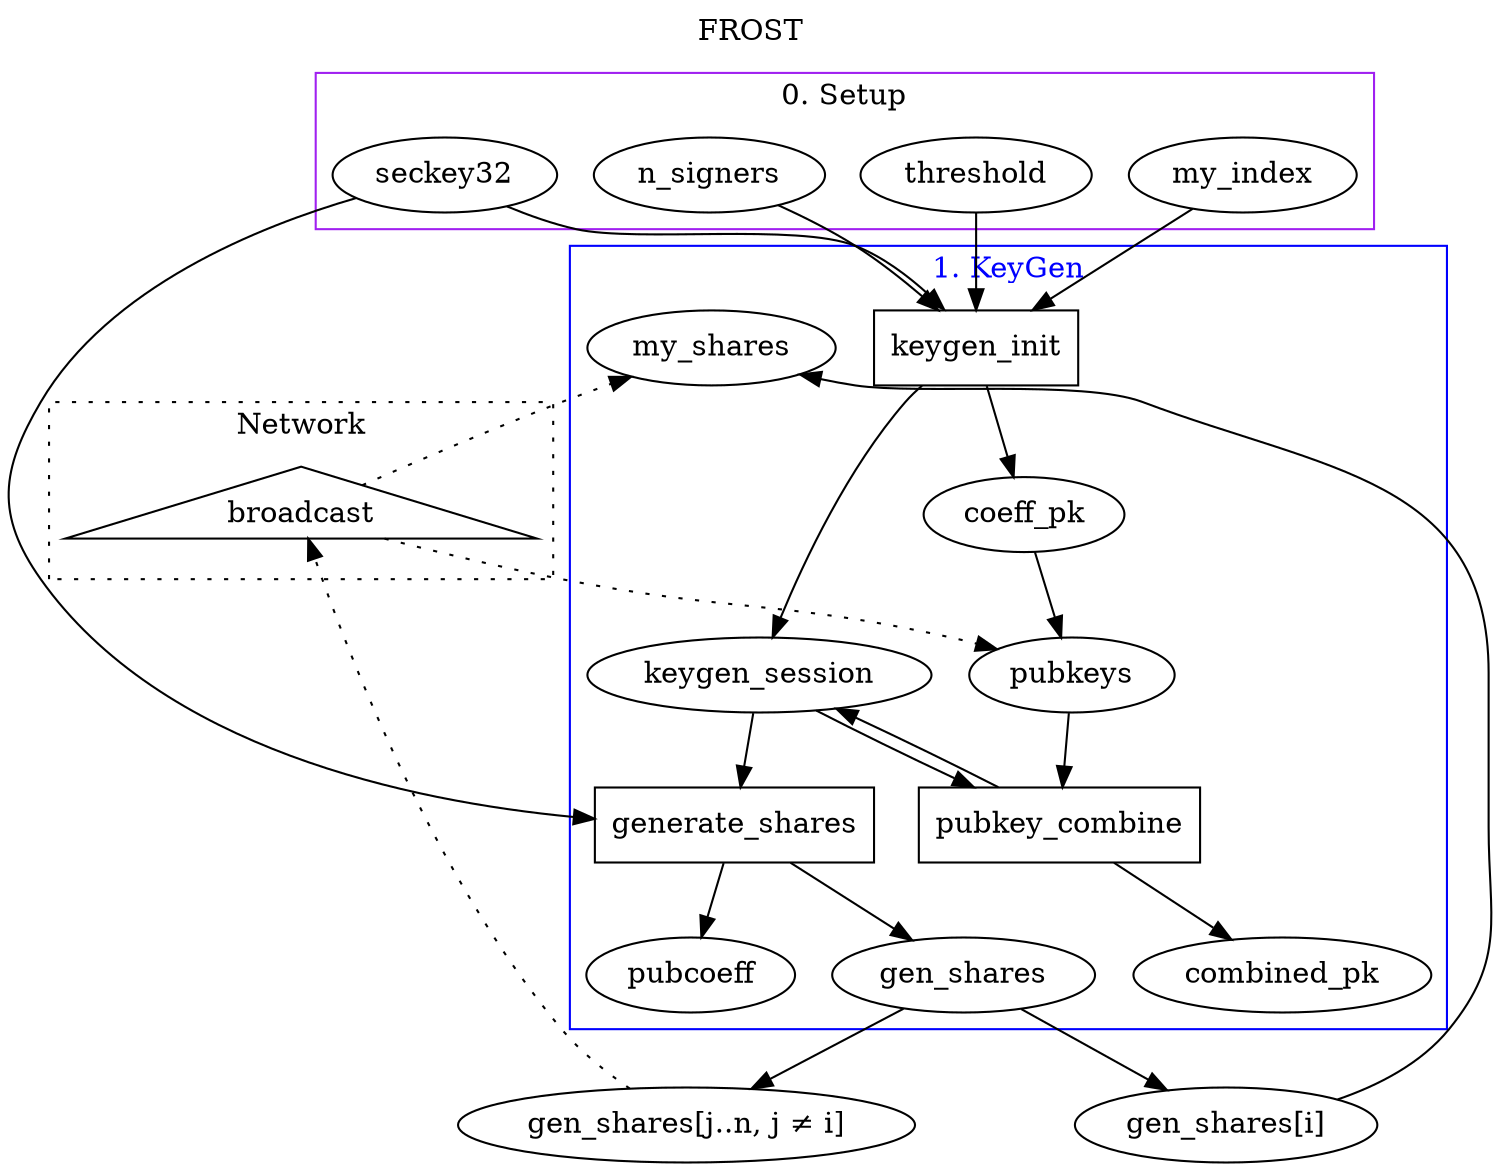 digraph G {
  dpi = 600;
  label = "FROST";
  labelloc = "t"

 // broadcast
  subgraph cluster_net {
      broadcast;
      label="Network";
     graph[style=dotted];
  }

  broadcast [shape=triangle];

 // Setup
  subgraph cluster_setup {
      threshold; n_signers; my_index; seckey32;
      label="0. Setup";
      color=purple;
  }

  // KeyGen
  subgraph cluster_keygen {
      keygen_init; threshold; n_signers; my_index; seckey32; keygen_session; coeff_pk; pubkeys; pubkey_combine; combined_pk; generate_shares; my_shares; pubcoeff; gen_shares;
      label="1. KeyGen";
      fontcolor=blue;
      color=blue;
   }

  // keygen_init
  keygen_init [shape=box];

  // out
  keygen_init -> keygen_session;
  keygen_init -> coeff_pk;
  // in
  threshold -> keygen_init;
  n_signers -> keygen_init;
  my_index -> keygen_init;
  seckey32 -> keygen_init;

  // broadcast
  broadcast -> pubkeys [style=dotted];
  coeff_pk -> pubkeys;

  // pubkey_combine
  pubkey_combine [shape=box];

  // out
  pubkey_combine -> combined_pk;
  pubkey_combine -> keygen_session;
  // in
  keygen_session -> pubkey_combine;
  pubkeys -> pubkey_combine;

  // generate_shares
  generate_shares [shape=box];

  // out
  generate_shares -> gen_shares;
  generate_shares -> pubcoeff;
  // in
  keygen_session -> generate_shares;
  seckey32 -> generate_shares;

  // broadcast
  broadcast -> my_shares [style=dotted];
  gen_shares -> "gen_shares[i]";
  gen_shares -> "gen_shares[j..n, j ≠ i]"
  "gen_shares[i]" -> my_shares;
  "gen_shares[j..n, j ≠ i]" -> broadcast [style=dotted];
}
